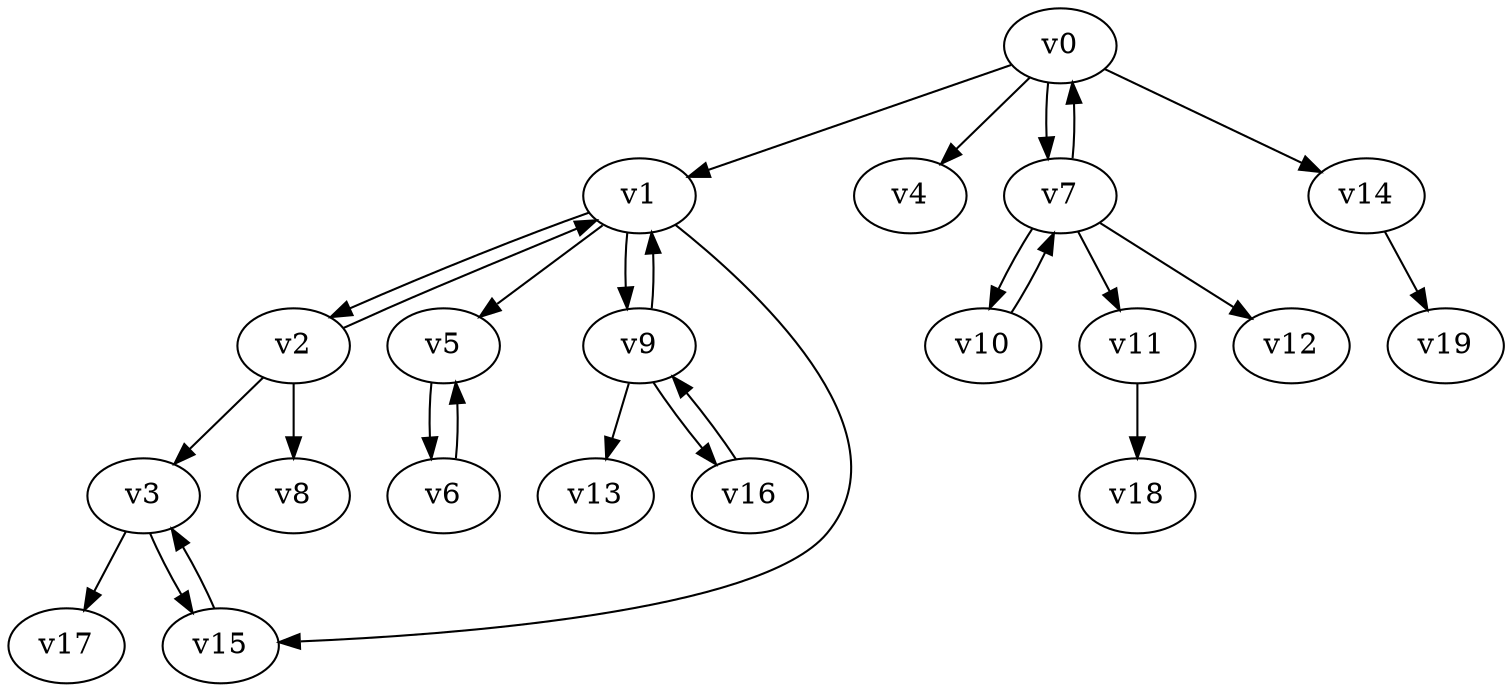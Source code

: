 digraph test026 {
    v0 [name="v0", player=0, weight=1];
    v1 [name="v1", player=1, weight=5];
    v2 [name="v2", player=0, weight=7];
    v3 [name="v3", player=1, weight=7];
    v4 [name="v4", player=0, weight=10];
    v5 [name="v5", player=1, weight=5];
    v6 [name="v6", player=0, weight=8];
    v7 [name="v7", player=1, weight=14];
    v8 [name="v8", player=0, weight=2];
    v9 [name="v9", player=1, weight=16];
    v10 [name="v10", player=0, weight=-1];
    v11 [name="v11", player=1, weight=8];
    v12 [name="v12", player=0, weight=1];
    v13 [name="v13", player=1, weight=-2];
    v14 [name="v14", player=0, weight=14];
    v15 [name="v15", player=1, weight=12];
    v16 [name="v16", player=0, weight=7];
    v17 [name="v17", player=1, weight=7];
    v18 [name="v18", player=0, weight=9];
    v19 [name="v19", player=1, weight=10];
    v0 -> v1;
    v1 -> v2;
    v2 -> v1;
    v2 -> v3;
    v0 -> v4;
    v1 -> v5;
    v5 -> v6;
    v6 -> v5;
    v0 -> v7;
    v7 -> v0;
    v2 -> v8;
    v1 -> v9;
    v9 -> v1;
    v7 -> v10;
    v10 -> v7;
    v7 -> v11;
    v7 -> v12;
    v9 -> v13;
    v0 -> v14;
    v1 -> v15;
    v9 -> v16;
    v16 -> v9;
    v3 -> v17;
    v11 -> v18;
    v14 -> v19;
    v3 -> v15;
    v15 -> v3;
}
